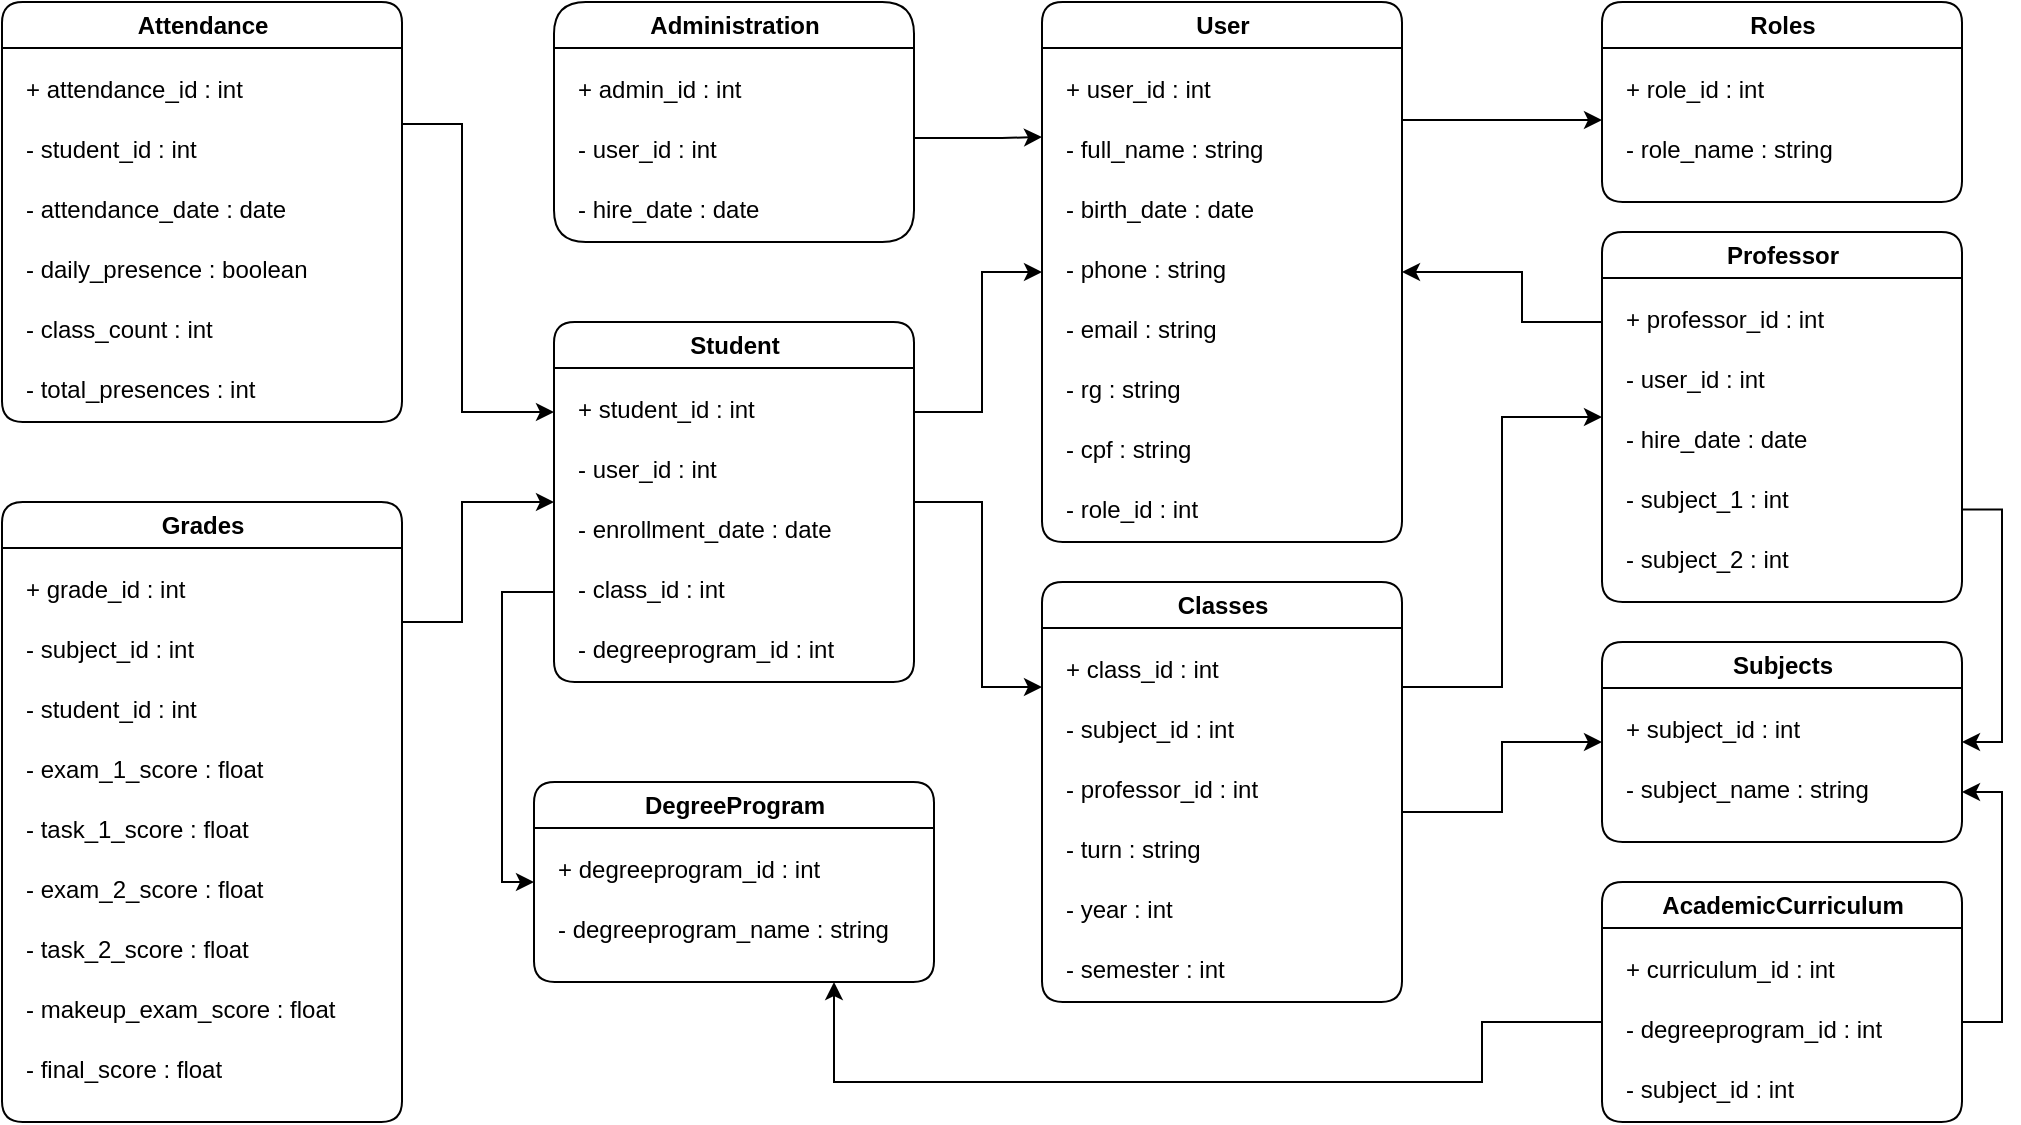<mxfile>
    <diagram id="correctedUMLDiagram" name="UML Classes Corrected">
        <mxGraphModel dx="2773" dy="1717" grid="1" gridSize="10" guides="1" tooltips="1" connect="1" arrows="1" fold="1" page="1" pageScale="1" pageWidth="1400" pageHeight="1000" math="0" shadow="0">
            <root>
                <mxCell id="0"/>
                <mxCell id="1" parent="0"/>
                <mxCell id="classUser" value="User" style="swimlane;rounded=1;html=1;" parent="1" vertex="1">
                    <mxGeometry x="720" y="220" width="180" height="270" as="geometry"/>
                </mxCell>
                <mxCell id="userAttr1" value="+ user_id : int&amp;nbsp;" style="text;html=1;" parent="classUser" vertex="1">
                    <mxGeometry x="10" y="30" width="160" height="26" as="geometry"/>
                </mxCell>
                <mxCell id="userAttr2" value="- full_name : string" style="text;html=1;" parent="classUser" vertex="1">
                    <mxGeometry x="10" y="60" width="160" height="26" as="geometry"/>
                </mxCell>
                <mxCell id="userAttr3" value="- birth_date : date" style="text;html=1;" parent="classUser" vertex="1">
                    <mxGeometry x="10" y="90" width="160" height="26" as="geometry"/>
                </mxCell>
                <mxCell id="userAttr4" value="- phone : string" style="text;html=1;" parent="classUser" vertex="1">
                    <mxGeometry x="10" y="120" width="160" height="26" as="geometry"/>
                </mxCell>
                <mxCell id="userAttr5" value="- email : string" style="text;html=1;" parent="classUser" vertex="1">
                    <mxGeometry x="10" y="150" width="160" height="26" as="geometry"/>
                </mxCell>
                <mxCell id="userAttr6" value="- rg : string" style="text;html=1;" parent="classUser" vertex="1">
                    <mxGeometry x="10" y="180" width="160" height="26" as="geometry"/>
                </mxCell>
                <mxCell id="userAttr7" value="- cpf : string" style="text;html=1;" parent="classUser" vertex="1">
                    <mxGeometry x="10" y="210" width="160" height="26" as="geometry"/>
                </mxCell>
                <mxCell id="userAttr8" value="- role_id : int&amp;nbsp;" style="text;html=1;" parent="classUser" vertex="1">
                    <mxGeometry x="10" y="240" width="160" height="26" as="geometry"/>
                </mxCell>
                <mxCell id="classRoles" value="Roles" style="swimlane;rounded=1;html=1;" parent="1" vertex="1">
                    <mxGeometry x="1000" y="220" width="180" height="100" as="geometry"/>
                </mxCell>
                <mxCell id="rolesAttr1" value="+ role_id : int&amp;nbsp;" style="text;html=1;" parent="classRoles" vertex="1">
                    <mxGeometry x="10" y="30" width="160" height="26" as="geometry"/>
                </mxCell>
                <mxCell id="rolesAttr2" value="- role_name : string" style="text;html=1;" parent="classRoles" vertex="1">
                    <mxGeometry x="10" y="60" width="160" height="26" as="geometry"/>
                </mxCell>
                <mxCell id="edgeUserRoles" style="edgeStyle=orthogonalEdgeStyle;rounded=0;html=1;" parent="1" edge="1">
                    <mxGeometry relative="1" as="geometry">
                        <mxPoint x="900" y="280" as="sourcePoint"/>
                        <mxPoint x="1000" y="279" as="targetPoint"/>
                        <Array as="points">
                            <mxPoint x="900" y="279"/>
                        </Array>
                    </mxGeometry>
                </mxCell>
                <mxCell id="classStudent" value="Student" style="swimlane;rounded=1;html=1;" parent="1" vertex="1">
                    <mxGeometry x="476" y="380" width="180" height="180" as="geometry"/>
                </mxCell>
                <mxCell id="studentAttr1" value="+ student_id : int" style="text;html=1;" parent="classStudent" vertex="1">
                    <mxGeometry x="10" y="30" width="160" height="26" as="geometry"/>
                </mxCell>
                <mxCell id="studentAttr2" value="- user_id : int" style="text;html=1;" parent="classStudent" vertex="1">
                    <mxGeometry x="10" y="60" width="160" height="26" as="geometry"/>
                </mxCell>
                <mxCell id="studentAttr3" value="- enrollment_date : date" style="text;html=1;" parent="classStudent" vertex="1">
                    <mxGeometry x="10" y="90" width="160" height="26" as="geometry"/>
                </mxCell>
                <mxCell id="studentAttr4" value="- class_id : int" style="text;html=1;" parent="classStudent" vertex="1">
                    <mxGeometry x="10" y="120" width="160" height="26" as="geometry"/>
                </mxCell>
                <mxCell id="studentAttr5" value="- degreeprogram_id : int" style="text;html=1;" parent="classStudent" vertex="1">
                    <mxGeometry x="10" y="150" width="160" height="26" as="geometry"/>
                </mxCell>
                <mxCell id="edgeStudentUser" style="edgeStyle=orthogonalEdgeStyle;rounded=0;html=1;entryX=0;entryY=0.5;entryDx=0;entryDy=0;exitX=1;exitY=0.25;exitDx=0;exitDy=0;" parent="1" source="classStudent" edge="1" target="classUser">
                    <mxGeometry relative="1" as="geometry">
                        <mxPoint x="690" y="280" as="targetPoint"/>
                        <Array as="points">
                            <mxPoint x="690" y="425"/>
                            <mxPoint x="690" y="355"/>
                        </Array>
                        <mxPoint x="630" y="540" as="sourcePoint"/>
                    </mxGeometry>
                </mxCell>
                <mxCell id="classProfessor" value="Professor" style="swimlane;rounded=1;html=1;" parent="1" vertex="1">
                    <mxGeometry x="1000" y="335" width="180" height="185" as="geometry"/>
                </mxCell>
                <mxCell id="profAttr1" value="+ professor_id : int&amp;nbsp;" style="text;html=1;" parent="classProfessor" vertex="1">
                    <mxGeometry x="10" y="30" width="160" height="26" as="geometry"/>
                </mxCell>
                <mxCell id="profAttr2" value="- user_id : int&amp;nbsp;" style="text;html=1;" parent="classProfessor" vertex="1">
                    <mxGeometry x="10" y="60" width="160" height="26" as="geometry"/>
                </mxCell>
                <mxCell id="profAttr3" value="- hire_date : date" style="text;html=1;" parent="classProfessor" vertex="1">
                    <mxGeometry x="10" y="90" width="160" height="26" as="geometry"/>
                </mxCell>
                <mxCell id="profAttr4" value="- subject_1 : int&amp;nbsp;" style="text;html=1;" parent="classProfessor" vertex="1">
                    <mxGeometry x="10" y="120" width="160" height="26" as="geometry"/>
                </mxCell>
                <mxCell id="profAttr5" value="- subject_2 : int&amp;nbsp;" style="text;html=1;" parent="classProfessor" vertex="1">
                    <mxGeometry x="10" y="150" width="160" height="26" as="geometry"/>
                </mxCell>
                <mxCell id="edgeProfessorUser" style="edgeStyle=orthogonalEdgeStyle;rounded=0;html=1;exitX=0;exitY=0.25;exitDx=0;exitDy=0;entryX=1;entryY=0.5;entryDx=0;entryDy=0;" parent="1" source="classProfessor" target="classUser" edge="1">
                    <mxGeometry relative="1" as="geometry">
                        <Array as="points">
                            <mxPoint x="1000" y="380"/>
                            <mxPoint x="960" y="380"/>
                            <mxPoint x="960" y="355"/>
                        </Array>
                        <mxPoint x="900" y="390" as="targetPoint"/>
                    </mxGeometry>
                </mxCell>
                <mxCell id="classAdmin" value="Administration" style="swimlane;rounded=1;html=1;arcSize=23;" parent="1" vertex="1">
                    <mxGeometry x="476" y="220" width="180" height="120" as="geometry"/>
                </mxCell>
                <mxCell id="adminAttr1" value="+ admin_id : int" style="text;html=1;" parent="classAdmin" vertex="1">
                    <mxGeometry x="10" y="30" width="160" height="26" as="geometry"/>
                </mxCell>
                <mxCell id="adminAttr2" value="- user_id : int&amp;nbsp;" style="text;html=1;" parent="classAdmin" vertex="1">
                    <mxGeometry x="10" y="60" width="160" height="26" as="geometry"/>
                </mxCell>
                <mxCell id="adminAttr3" value="- hire_date : date" style="text;html=1;" parent="classAdmin" vertex="1">
                    <mxGeometry x="10" y="90" width="160" height="26" as="geometry"/>
                </mxCell>
                <mxCell id="edgeAdminUser" style="edgeStyle=orthogonalEdgeStyle;rounded=0;html=1;entryX=0;entryY=0.25;entryDx=0;entryDy=0;exitX=1;exitY=0.5;exitDx=0;exitDy=0;" parent="1" source="classAdmin" target="classUser" edge="1">
                    <mxGeometry relative="1" as="geometry">
                        <mxPoint x="680" y="260" as="sourcePoint"/>
                        <mxPoint x="690" y="270" as="targetPoint"/>
                        <Array as="points">
                            <mxPoint x="656" y="288"/>
                            <mxPoint x="700" y="288"/>
                        </Array>
                    </mxGeometry>
                </mxCell>
                <mxCell id="classClasses" value="Classes" style="swimlane;rounded=1;html=1;" parent="1" vertex="1">
                    <mxGeometry x="720" y="510" width="180" height="210" as="geometry"/>
                </mxCell>
                <mxCell id="classesAttr1" value="+ class_id : int&amp;nbsp;&lt;div&gt;&lt;br&gt;&lt;/div&gt;" style="text;html=1;" parent="classClasses" vertex="1">
                    <mxGeometry x="10" y="30" width="160" height="26" as="geometry"/>
                </mxCell>
                <mxCell id="classesAttr2" value="- subject_id : int&amp;nbsp;" style="text;html=1;" parent="classClasses" vertex="1">
                    <mxGeometry x="10" y="60" width="160" height="26" as="geometry"/>
                </mxCell>
                <mxCell id="classesAttr3" value="- professor_id : int&amp;nbsp;" style="text;html=1;" parent="classClasses" vertex="1">
                    <mxGeometry x="10" y="90" width="160" height="26" as="geometry"/>
                </mxCell>
                <mxCell id="classesAttr4" value="- turn : string" style="text;html=1;" parent="classClasses" vertex="1">
                    <mxGeometry x="10" y="120" width="160" height="26" as="geometry"/>
                </mxCell>
                <mxCell id="classesAttr5" value="- year : int" style="text;html=1;" parent="classClasses" vertex="1">
                    <mxGeometry x="10" y="150" width="160" height="26" as="geometry"/>
                </mxCell>
                <mxCell id="classesAttr6" value="- semester : int" style="text;html=1;" parent="classClasses" vertex="1">
                    <mxGeometry x="10" y="180" width="160" height="26" as="geometry"/>
                </mxCell>
                <mxCell id="edgeStudentClasses" style="edgeStyle=orthogonalEdgeStyle;rounded=0;html=1;exitX=1;exitY=0.5;exitDx=0;exitDy=0;entryX=0;entryY=0.25;entryDx=0;entryDy=0;" parent="1" source="classStudent" target="classClasses" edge="1">
                    <mxGeometry relative="1" as="geometry">
                        <mxPoint x="850" y="760" as="sourcePoint"/>
                        <Array as="points">
                            <mxPoint x="656" y="470"/>
                            <mxPoint x="690" y="470"/>
                            <mxPoint x="690" y="563"/>
                        </Array>
                        <mxPoint x="660" y="840" as="targetPoint"/>
                    </mxGeometry>
                </mxCell>
                <mxCell id="edgeClassesProfessor" style="edgeStyle=orthogonalEdgeStyle;rounded=0;html=1;entryX=0;entryY=0.5;exitX=1;exitY=0.25;exitDx=0;exitDy=0;" parent="1" target="classProfessor" edge="1" source="classClasses">
                    <mxGeometry relative="1" as="geometry">
                        <mxPoint x="580" y="880" as="sourcePoint"/>
                    </mxGeometry>
                </mxCell>
                <mxCell id="classSubjects" value="Subjects" style="swimlane;rounded=1;html=1;" parent="1" vertex="1">
                    <mxGeometry x="1000" y="540" width="180" height="100" as="geometry"/>
                </mxCell>
                <mxCell id="subjectsAttr1" value="+ subject_id : int&amp;nbsp;" style="text;html=1;" parent="classSubjects" vertex="1">
                    <mxGeometry x="10" y="30" width="160" height="26" as="geometry"/>
                </mxCell>
                <mxCell id="subjectsAttr2" value="- subject_name : string" style="text;html=1;" parent="classSubjects" vertex="1">
                    <mxGeometry x="10" y="60" width="160" height="26" as="geometry"/>
                </mxCell>
                <mxCell id="edgeClassesSubjects" style="edgeStyle=orthogonalEdgeStyle;rounded=0;html=1;entryX=0;entryY=0.5;exitX=1;exitY=0.5;exitDx=0;exitDy=0;" parent="1" source="classClasses" target="classSubjects" edge="1">
                    <mxGeometry relative="1" as="geometry">
                        <mxPoint x="580" y="990" as="sourcePoint"/>
                        <Array as="points">
                            <mxPoint x="950" y="625"/>
                            <mxPoint x="950" y="590"/>
                        </Array>
                    </mxGeometry>
                </mxCell>
                <mxCell id="classCurriculum" value="AcademicCurriculum" style="swimlane;rounded=1;html=1;" parent="1" vertex="1">
                    <mxGeometry x="1000" y="660" width="180" height="120" as="geometry"/>
                </mxCell>
                <mxCell id="curriculumAttr1" value="+ curriculum_id : int&amp;nbsp;" style="text;html=1;" parent="classCurriculum" vertex="1">
                    <mxGeometry x="10" y="30" width="160" height="26" as="geometry"/>
                </mxCell>
                <mxCell id="curriculumAttr2" value="- degreeprogram_id : int&amp;nbsp;" style="text;html=1;" parent="classCurriculum" vertex="1">
                    <mxGeometry x="10" y="60" width="160" height="26" as="geometry"/>
                </mxCell>
                <mxCell id="curriculumAttr3" value="- subject_id : int&amp;nbsp;" style="text;html=1;" parent="classCurriculum" vertex="1">
                    <mxGeometry x="10" y="90" width="160" height="26" as="geometry"/>
                </mxCell>
                <mxCell id="classDegreeProg" value="DegreeProgram" style="swimlane;rounded=1;html=1;" parent="1" vertex="1">
                    <mxGeometry x="466" y="610" width="200" height="100" as="geometry"/>
                </mxCell>
                <mxCell id="degAttr1" value="+ degreeprogram_id : int&amp;nbsp;" style="text;html=1;" parent="classDegreeProg" vertex="1">
                    <mxGeometry x="10" y="30" width="180" height="26" as="geometry"/>
                </mxCell>
                <mxCell id="degAttr2" value="- degreeprogram_name : string" style="text;html=1;" parent="classDegreeProg" vertex="1">
                    <mxGeometry x="10" y="60" width="180" height="26" as="geometry"/>
                </mxCell>
                <mxCell id="edgeStudentDegree" style="edgeStyle=orthogonalEdgeStyle;rounded=0;html=1;exitX=0;exitY=0.75;entryX=0;entryY=0.5;exitDx=0;exitDy=0;entryDx=0;entryDy=0;" parent="1" source="classStudent" target="classDegreeProg" edge="1">
                    <mxGeometry relative="1" as="geometry">
                        <Array as="points">
                            <mxPoint x="476" y="515"/>
                            <mxPoint x="450" y="515"/>
                            <mxPoint x="450" y="660"/>
                        </Array>
                    </mxGeometry>
                </mxCell>
                <mxCell id="edgeCurricDegree" style="edgeStyle=orthogonalEdgeStyle;rounded=0;html=1;exitX=0;exitY=0.5;entryX=0.75;entryY=1;entryDx=0;entryDy=0;exitDx=0;exitDy=0;" parent="1" source="classCurriculum" target="classDegreeProg" edge="1">
                    <mxGeometry relative="1" as="geometry">
                        <Array as="points">
                            <mxPoint x="940" y="730"/>
                            <mxPoint x="940" y="760"/>
                            <mxPoint x="616" y="760"/>
                        </Array>
                    </mxGeometry>
                </mxCell>
                <mxCell id="edgeCurricSubject" style="edgeStyle=orthogonalEdgeStyle;rounded=0;html=1;exitX=1;exitY=0.5;exitDx=0;exitDy=0;entryX=1;entryY=0.75;entryDx=0;entryDy=0;" parent="1" source="classCurriculum" target="classSubjects" edge="1">
                    <mxGeometry relative="1" as="geometry">
                        <Array as="points">
                            <mxPoint x="1200" y="730"/>
                            <mxPoint x="1200" y="615"/>
                        </Array>
                        <mxPoint x="1160" y="640" as="targetPoint"/>
                    </mxGeometry>
                </mxCell>
                <mxCell id="classAttendance" value="Attendance" style="swimlane;rounded=1;html=1;" parent="1" vertex="1">
                    <mxGeometry x="200" y="220" width="200" height="210" as="geometry"/>
                </mxCell>
                <mxCell id="attAttr1" value="+ attendance_id : int" style="text;html=1;" parent="classAttendance" vertex="1">
                    <mxGeometry x="10" y="30" width="180" height="26" as="geometry"/>
                </mxCell>
                <mxCell id="attAttr2" value="- student_id : int" style="text;html=1;" parent="classAttendance" vertex="1">
                    <mxGeometry x="10" y="60" width="180" height="26" as="geometry"/>
                </mxCell>
                <mxCell id="attAttr3" value="- attendance_date : date" style="text;html=1;" parent="classAttendance" vertex="1">
                    <mxGeometry x="10" y="90" width="180" height="26" as="geometry"/>
                </mxCell>
                <mxCell id="attAttr4" value="- daily_presence : boolean" style="text;html=1;" parent="classAttendance" vertex="1">
                    <mxGeometry x="10" y="120" width="180" height="26" as="geometry"/>
                </mxCell>
                <mxCell id="attAttr5" value="- class_count : int" style="text;html=1;" parent="classAttendance" vertex="1">
                    <mxGeometry x="10" y="150" width="180" height="26" as="geometry"/>
                </mxCell>
                <mxCell id="attAttr6" value="- total_presences : int" style="text;html=1;" parent="classAttendance" vertex="1">
                    <mxGeometry x="10" y="180" width="180" height="26" as="geometry"/>
                </mxCell>
                <mxCell id="classGrades" value="Grades" style="swimlane;rounded=1;html=1;" parent="1" vertex="1">
                    <mxGeometry x="200" y="470" width="200" height="310" as="geometry"/>
                </mxCell>
                <mxCell id="gradeAttr1" value="+ grade_id : int&amp;nbsp;" style="text;html=1;" parent="classGrades" vertex="1">
                    <mxGeometry x="10" y="30" width="180" height="26" as="geometry"/>
                </mxCell>
                <mxCell id="gradeAttr2" value="- subject_id : int&amp;nbsp;" style="text;html=1;" parent="classGrades" vertex="1">
                    <mxGeometry x="10" y="60" width="180" height="26" as="geometry"/>
                </mxCell>
                <mxCell id="gradeAttr3" value="- student_id : int&amp;nbsp;" style="text;html=1;" parent="classGrades" vertex="1">
                    <mxGeometry x="10" y="90" width="180" height="26" as="geometry"/>
                </mxCell>
                <mxCell id="gradeAttr4" value="- exam_1_score : float" style="text;html=1;" parent="classGrades" vertex="1">
                    <mxGeometry x="10" y="120" width="180" height="26" as="geometry"/>
                </mxCell>
                <mxCell id="gradeAttr5" value="- task_1_score : float" style="text;html=1;" parent="classGrades" vertex="1">
                    <mxGeometry x="10" y="150" width="180" height="26" as="geometry"/>
                </mxCell>
                <mxCell id="gradeAttr6" value="- exam_2_score : float" style="text;html=1;" parent="classGrades" vertex="1">
                    <mxGeometry x="10" y="180" width="180" height="26" as="geometry"/>
                </mxCell>
                <mxCell id="gradeAttr7" value="- task_2_score : float" style="text;html=1;" parent="classGrades" vertex="1">
                    <mxGeometry x="10" y="210" width="180" height="26" as="geometry"/>
                </mxCell>
                <mxCell id="gradeAttr8" value="- makeup_exam_score : float" style="text;html=1;" parent="classGrades" vertex="1">
                    <mxGeometry x="10" y="240" width="180" height="26" as="geometry"/>
                </mxCell>
                <mxCell id="gradeAttr9" value="- final_score : float" style="text;html=1;" parent="classGrades" vertex="1">
                    <mxGeometry x="10" y="270" width="180" height="26" as="geometry"/>
                </mxCell>
                <mxCell id="edgeGradesStudent" style="edgeStyle=orthogonalEdgeStyle;rounded=0;html=1;exitX=1;exitY=0.25;exitDx=0;exitDy=0;entryX=0;entryY=0.5;entryDx=0;entryDy=0;" parent="1" target="classStudent" edge="1" source="classGrades">
                    <mxGeometry relative="1" as="geometry">
                        <mxPoint x="1510" y="870" as="sourcePoint"/>
                        <mxPoint x="420" y="470" as="targetPoint"/>
                        <Array as="points">
                            <mxPoint x="400" y="530"/>
                            <mxPoint x="430" y="530"/>
                            <mxPoint x="430" y="470"/>
                        </Array>
                    </mxGeometry>
                </mxCell>
                <mxCell id="edgeGradesSubject" style="edgeStyle=orthogonalEdgeStyle;rounded=0;html=1;entryX=1;entryY=0.5;exitX=1;exitY=0.75;exitDx=0;exitDy=0;entryDx=0;entryDy=0;" parent="1" target="classSubjects" edge="1" source="classProfessor">
                    <mxGeometry relative="1" as="geometry">
                        <mxPoint x="1510" y="1035" as="sourcePoint"/>
                        <Array as="points">
                            <mxPoint x="1200" y="474"/>
                            <mxPoint x="1200" y="590"/>
                        </Array>
                    </mxGeometry>
                </mxCell>
                <mxCell id="12" style="edgeStyle=orthogonalEdgeStyle;rounded=0;html=1;entryX=0;entryY=0.25;entryDx=0;entryDy=0;exitX=1;exitY=0.25;exitDx=0;exitDy=0;" edge="1" parent="1" source="classAttendance" target="classStudent">
                    <mxGeometry relative="1" as="geometry">
                        <mxPoint x="370" y="310" as="sourcePoint"/>
                        <mxPoint x="466" y="359" as="targetPoint"/>
                        <Array as="points">
                            <mxPoint x="400" y="281"/>
                            <mxPoint x="430" y="281"/>
                            <mxPoint x="430" y="425"/>
                        </Array>
                    </mxGeometry>
                </mxCell>
            </root>
        </mxGraphModel>
    </diagram>
</mxfile>